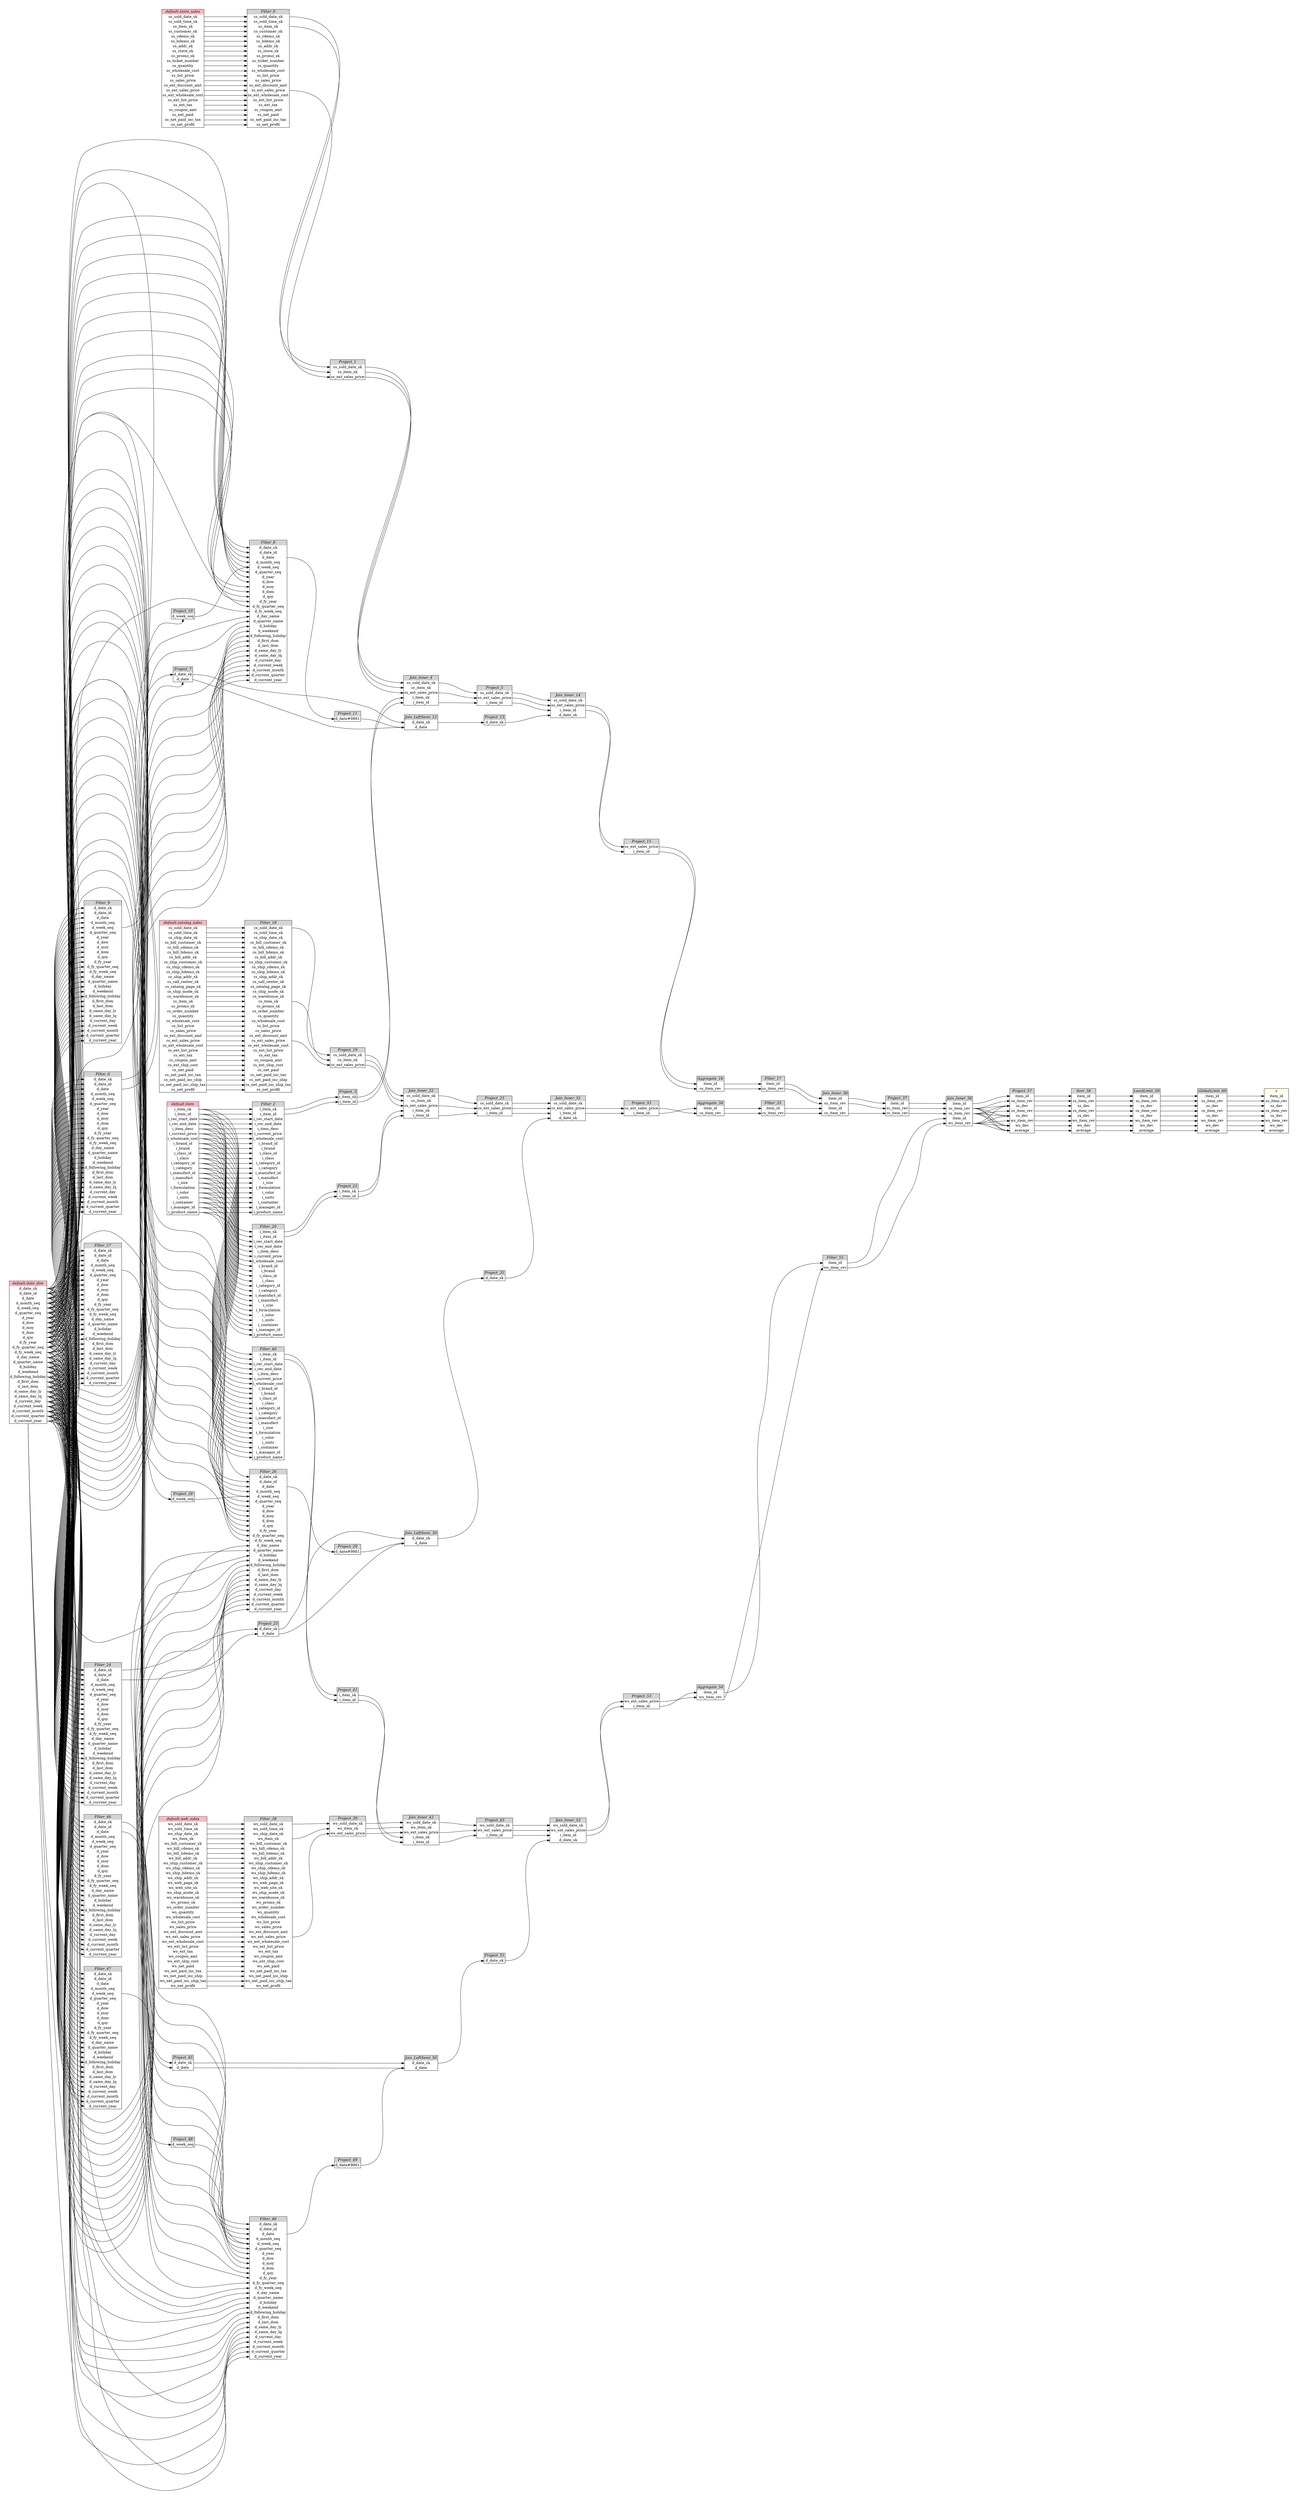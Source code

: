 // Automatically generated by TPCDSFlowTestSuite


digraph {
  graph [pad="0.5", nodesep="0.5", ranksep="2", fontname="Helvetica"];
  node [shape=plain]
  rankdir=LR;

  
"Aggregate_16" [label=<
<table border="1" cellborder="0" cellspacing="0">
  <tr><td bgcolor="lightgray" port="nodeName"><i>Aggregate_16</i></td></tr>
  <tr><td port="0">item_id</td></tr>
<tr><td port="1">ss_item_rev</td></tr>
</table>>];
     

"Aggregate_34" [label=<
<table border="1" cellborder="0" cellspacing="0">
  <tr><td bgcolor="lightgray" port="nodeName"><i>Aggregate_34</i></td></tr>
  <tr><td port="0">item_id</td></tr>
<tr><td port="1">cs_item_rev</td></tr>
</table>>];
     

"Aggregate_54" [label=<
<table border="1" cellborder="0" cellspacing="0">
  <tr><td bgcolor="lightgray" port="nodeName"><i>Aggregate_54</i></td></tr>
  <tr><td port="0">item_id</td></tr>
<tr><td port="1">ws_item_rev</td></tr>
</table>>];
     

"Filter_0" [label=<
<table border="1" cellborder="0" cellspacing="0">
  <tr><td bgcolor="lightgray" port="nodeName"><i>Filter_0</i></td></tr>
  <tr><td port="0">ss_sold_date_sk</td></tr>
<tr><td port="1">ss_sold_time_sk</td></tr>
<tr><td port="2">ss_item_sk</td></tr>
<tr><td port="3">ss_customer_sk</td></tr>
<tr><td port="4">ss_cdemo_sk</td></tr>
<tr><td port="5">ss_hdemo_sk</td></tr>
<tr><td port="6">ss_addr_sk</td></tr>
<tr><td port="7">ss_store_sk</td></tr>
<tr><td port="8">ss_promo_sk</td></tr>
<tr><td port="9">ss_ticket_number</td></tr>
<tr><td port="10">ss_quantity</td></tr>
<tr><td port="11">ss_wholesale_cost</td></tr>
<tr><td port="12">ss_list_price</td></tr>
<tr><td port="13">ss_sales_price</td></tr>
<tr><td port="14">ss_ext_discount_amt</td></tr>
<tr><td port="15">ss_ext_sales_price</td></tr>
<tr><td port="16">ss_ext_wholesale_cost</td></tr>
<tr><td port="17">ss_ext_list_price</td></tr>
<tr><td port="18">ss_ext_tax</td></tr>
<tr><td port="19">ss_coupon_amt</td></tr>
<tr><td port="20">ss_net_paid</td></tr>
<tr><td port="21">ss_net_paid_inc_tax</td></tr>
<tr><td port="22">ss_net_profit</td></tr>
</table>>];
     

"Filter_17" [label=<
<table border="1" cellborder="0" cellspacing="0">
  <tr><td bgcolor="lightgray" port="nodeName"><i>Filter_17</i></td></tr>
  <tr><td port="0">item_id</td></tr>
<tr><td port="1">ss_item_rev</td></tr>
</table>>];
     

"Filter_18" [label=<
<table border="1" cellborder="0" cellspacing="0">
  <tr><td bgcolor="lightgray" port="nodeName"><i>Filter_18</i></td></tr>
  <tr><td port="0">cs_sold_date_sk</td></tr>
<tr><td port="1">cs_sold_time_sk</td></tr>
<tr><td port="2">cs_ship_date_sk</td></tr>
<tr><td port="3">cs_bill_customer_sk</td></tr>
<tr><td port="4">cs_bill_cdemo_sk</td></tr>
<tr><td port="5">cs_bill_hdemo_sk</td></tr>
<tr><td port="6">cs_bill_addr_sk</td></tr>
<tr><td port="7">cs_ship_customer_sk</td></tr>
<tr><td port="8">cs_ship_cdemo_sk</td></tr>
<tr><td port="9">cs_ship_hdemo_sk</td></tr>
<tr><td port="10">cs_ship_addr_sk</td></tr>
<tr><td port="11">cs_call_center_sk</td></tr>
<tr><td port="12">cs_catalog_page_sk</td></tr>
<tr><td port="13">cs_ship_mode_sk</td></tr>
<tr><td port="14">cs_warehouse_sk</td></tr>
<tr><td port="15">cs_item_sk</td></tr>
<tr><td port="16">cs_promo_sk</td></tr>
<tr><td port="17">cs_order_number</td></tr>
<tr><td port="18">cs_quantity</td></tr>
<tr><td port="19">cs_wholesale_cost</td></tr>
<tr><td port="20">cs_list_price</td></tr>
<tr><td port="21">cs_sales_price</td></tr>
<tr><td port="22">cs_ext_discount_amt</td></tr>
<tr><td port="23">cs_ext_sales_price</td></tr>
<tr><td port="24">cs_ext_wholesale_cost</td></tr>
<tr><td port="25">cs_ext_list_price</td></tr>
<tr><td port="26">cs_ext_tax</td></tr>
<tr><td port="27">cs_coupon_amt</td></tr>
<tr><td port="28">cs_ext_ship_cost</td></tr>
<tr><td port="29">cs_net_paid</td></tr>
<tr><td port="30">cs_net_paid_inc_tax</td></tr>
<tr><td port="31">cs_net_paid_inc_ship</td></tr>
<tr><td port="32">cs_net_paid_inc_ship_tax</td></tr>
<tr><td port="33">cs_net_profit</td></tr>
</table>>];
     

"Filter_2" [label=<
<table border="1" cellborder="0" cellspacing="0">
  <tr><td bgcolor="lightgray" port="nodeName"><i>Filter_2</i></td></tr>
  <tr><td port="0">i_item_sk</td></tr>
<tr><td port="1">i_item_id</td></tr>
<tr><td port="2">i_rec_start_date</td></tr>
<tr><td port="3">i_rec_end_date</td></tr>
<tr><td port="4">i_item_desc</td></tr>
<tr><td port="5">i_current_price</td></tr>
<tr><td port="6">i_wholesale_cost</td></tr>
<tr><td port="7">i_brand_id</td></tr>
<tr><td port="8">i_brand</td></tr>
<tr><td port="9">i_class_id</td></tr>
<tr><td port="10">i_class</td></tr>
<tr><td port="11">i_category_id</td></tr>
<tr><td port="12">i_category</td></tr>
<tr><td port="13">i_manufact_id</td></tr>
<tr><td port="14">i_manufact</td></tr>
<tr><td port="15">i_size</td></tr>
<tr><td port="16">i_formulation</td></tr>
<tr><td port="17">i_color</td></tr>
<tr><td port="18">i_units</td></tr>
<tr><td port="19">i_container</td></tr>
<tr><td port="20">i_manager_id</td></tr>
<tr><td port="21">i_product_name</td></tr>
</table>>];
     

"Filter_20" [label=<
<table border="1" cellborder="0" cellspacing="0">
  <tr><td bgcolor="lightgray" port="nodeName"><i>Filter_20</i></td></tr>
  <tr><td port="0">i_item_sk</td></tr>
<tr><td port="1">i_item_id</td></tr>
<tr><td port="2">i_rec_start_date</td></tr>
<tr><td port="3">i_rec_end_date</td></tr>
<tr><td port="4">i_item_desc</td></tr>
<tr><td port="5">i_current_price</td></tr>
<tr><td port="6">i_wholesale_cost</td></tr>
<tr><td port="7">i_brand_id</td></tr>
<tr><td port="8">i_brand</td></tr>
<tr><td port="9">i_class_id</td></tr>
<tr><td port="10">i_class</td></tr>
<tr><td port="11">i_category_id</td></tr>
<tr><td port="12">i_category</td></tr>
<tr><td port="13">i_manufact_id</td></tr>
<tr><td port="14">i_manufact</td></tr>
<tr><td port="15">i_size</td></tr>
<tr><td port="16">i_formulation</td></tr>
<tr><td port="17">i_color</td></tr>
<tr><td port="18">i_units</td></tr>
<tr><td port="19">i_container</td></tr>
<tr><td port="20">i_manager_id</td></tr>
<tr><td port="21">i_product_name</td></tr>
</table>>];
     

"Filter_24" [label=<
<table border="1" cellborder="0" cellspacing="0">
  <tr><td bgcolor="lightgray" port="nodeName"><i>Filter_24</i></td></tr>
  <tr><td port="0">d_date_sk</td></tr>
<tr><td port="1">d_date_id</td></tr>
<tr><td port="2">d_date</td></tr>
<tr><td port="3">d_month_seq</td></tr>
<tr><td port="4">d_week_seq</td></tr>
<tr><td port="5">d_quarter_seq</td></tr>
<tr><td port="6">d_year</td></tr>
<tr><td port="7">d_dow</td></tr>
<tr><td port="8">d_moy</td></tr>
<tr><td port="9">d_dom</td></tr>
<tr><td port="10">d_qoy</td></tr>
<tr><td port="11">d_fy_year</td></tr>
<tr><td port="12">d_fy_quarter_seq</td></tr>
<tr><td port="13">d_fy_week_seq</td></tr>
<tr><td port="14">d_day_name</td></tr>
<tr><td port="15">d_quarter_name</td></tr>
<tr><td port="16">d_holiday</td></tr>
<tr><td port="17">d_weekend</td></tr>
<tr><td port="18">d_following_holiday</td></tr>
<tr><td port="19">d_first_dom</td></tr>
<tr><td port="20">d_last_dom</td></tr>
<tr><td port="21">d_same_day_ly</td></tr>
<tr><td port="22">d_same_day_lq</td></tr>
<tr><td port="23">d_current_day</td></tr>
<tr><td port="24">d_current_week</td></tr>
<tr><td port="25">d_current_month</td></tr>
<tr><td port="26">d_current_quarter</td></tr>
<tr><td port="27">d_current_year</td></tr>
</table>>];
     

"Filter_26" [label=<
<table border="1" cellborder="0" cellspacing="0">
  <tr><td bgcolor="lightgray" port="nodeName"><i>Filter_26</i></td></tr>
  <tr><td port="0">d_date_sk</td></tr>
<tr><td port="1">d_date_id</td></tr>
<tr><td port="2">d_date</td></tr>
<tr><td port="3">d_month_seq</td></tr>
<tr><td port="4">d_week_seq</td></tr>
<tr><td port="5">d_quarter_seq</td></tr>
<tr><td port="6">d_year</td></tr>
<tr><td port="7">d_dow</td></tr>
<tr><td port="8">d_moy</td></tr>
<tr><td port="9">d_dom</td></tr>
<tr><td port="10">d_qoy</td></tr>
<tr><td port="11">d_fy_year</td></tr>
<tr><td port="12">d_fy_quarter_seq</td></tr>
<tr><td port="13">d_fy_week_seq</td></tr>
<tr><td port="14">d_day_name</td></tr>
<tr><td port="15">d_quarter_name</td></tr>
<tr><td port="16">d_holiday</td></tr>
<tr><td port="17">d_weekend</td></tr>
<tr><td port="18">d_following_holiday</td></tr>
<tr><td port="19">d_first_dom</td></tr>
<tr><td port="20">d_last_dom</td></tr>
<tr><td port="21">d_same_day_ly</td></tr>
<tr><td port="22">d_same_day_lq</td></tr>
<tr><td port="23">d_current_day</td></tr>
<tr><td port="24">d_current_week</td></tr>
<tr><td port="25">d_current_month</td></tr>
<tr><td port="26">d_current_quarter</td></tr>
<tr><td port="27">d_current_year</td></tr>
</table>>];
     

"Filter_27" [label=<
<table border="1" cellborder="0" cellspacing="0">
  <tr><td bgcolor="lightgray" port="nodeName"><i>Filter_27</i></td></tr>
  <tr><td port="0">d_date_sk</td></tr>
<tr><td port="1">d_date_id</td></tr>
<tr><td port="2">d_date</td></tr>
<tr><td port="3">d_month_seq</td></tr>
<tr><td port="4">d_week_seq</td></tr>
<tr><td port="5">d_quarter_seq</td></tr>
<tr><td port="6">d_year</td></tr>
<tr><td port="7">d_dow</td></tr>
<tr><td port="8">d_moy</td></tr>
<tr><td port="9">d_dom</td></tr>
<tr><td port="10">d_qoy</td></tr>
<tr><td port="11">d_fy_year</td></tr>
<tr><td port="12">d_fy_quarter_seq</td></tr>
<tr><td port="13">d_fy_week_seq</td></tr>
<tr><td port="14">d_day_name</td></tr>
<tr><td port="15">d_quarter_name</td></tr>
<tr><td port="16">d_holiday</td></tr>
<tr><td port="17">d_weekend</td></tr>
<tr><td port="18">d_following_holiday</td></tr>
<tr><td port="19">d_first_dom</td></tr>
<tr><td port="20">d_last_dom</td></tr>
<tr><td port="21">d_same_day_ly</td></tr>
<tr><td port="22">d_same_day_lq</td></tr>
<tr><td port="23">d_current_day</td></tr>
<tr><td port="24">d_current_week</td></tr>
<tr><td port="25">d_current_month</td></tr>
<tr><td port="26">d_current_quarter</td></tr>
<tr><td port="27">d_current_year</td></tr>
</table>>];
     

"Filter_35" [label=<
<table border="1" cellborder="0" cellspacing="0">
  <tr><td bgcolor="lightgray" port="nodeName"><i>Filter_35</i></td></tr>
  <tr><td port="0">item_id</td></tr>
<tr><td port="1">cs_item_rev</td></tr>
</table>>];
     

"Filter_38" [label=<
<table border="1" cellborder="0" cellspacing="0">
  <tr><td bgcolor="lightgray" port="nodeName"><i>Filter_38</i></td></tr>
  <tr><td port="0">ws_sold_date_sk</td></tr>
<tr><td port="1">ws_sold_time_sk</td></tr>
<tr><td port="2">ws_ship_date_sk</td></tr>
<tr><td port="3">ws_item_sk</td></tr>
<tr><td port="4">ws_bill_customer_sk</td></tr>
<tr><td port="5">ws_bill_cdemo_sk</td></tr>
<tr><td port="6">ws_bill_hdemo_sk</td></tr>
<tr><td port="7">ws_bill_addr_sk</td></tr>
<tr><td port="8">ws_ship_customer_sk</td></tr>
<tr><td port="9">ws_ship_cdemo_sk</td></tr>
<tr><td port="10">ws_ship_hdemo_sk</td></tr>
<tr><td port="11">ws_ship_addr_sk</td></tr>
<tr><td port="12">ws_web_page_sk</td></tr>
<tr><td port="13">ws_web_site_sk</td></tr>
<tr><td port="14">ws_ship_mode_sk</td></tr>
<tr><td port="15">ws_warehouse_sk</td></tr>
<tr><td port="16">ws_promo_sk</td></tr>
<tr><td port="17">ws_order_number</td></tr>
<tr><td port="18">ws_quantity</td></tr>
<tr><td port="19">ws_wholesale_cost</td></tr>
<tr><td port="20">ws_list_price</td></tr>
<tr><td port="21">ws_sales_price</td></tr>
<tr><td port="22">ws_ext_discount_amt</td></tr>
<tr><td port="23">ws_ext_sales_price</td></tr>
<tr><td port="24">ws_ext_wholesale_cost</td></tr>
<tr><td port="25">ws_ext_list_price</td></tr>
<tr><td port="26">ws_ext_tax</td></tr>
<tr><td port="27">ws_coupon_amt</td></tr>
<tr><td port="28">ws_ext_ship_cost</td></tr>
<tr><td port="29">ws_net_paid</td></tr>
<tr><td port="30">ws_net_paid_inc_tax</td></tr>
<tr><td port="31">ws_net_paid_inc_ship</td></tr>
<tr><td port="32">ws_net_paid_inc_ship_tax</td></tr>
<tr><td port="33">ws_net_profit</td></tr>
</table>>];
     

"Filter_40" [label=<
<table border="1" cellborder="0" cellspacing="0">
  <tr><td bgcolor="lightgray" port="nodeName"><i>Filter_40</i></td></tr>
  <tr><td port="0">i_item_sk</td></tr>
<tr><td port="1">i_item_id</td></tr>
<tr><td port="2">i_rec_start_date</td></tr>
<tr><td port="3">i_rec_end_date</td></tr>
<tr><td port="4">i_item_desc</td></tr>
<tr><td port="5">i_current_price</td></tr>
<tr><td port="6">i_wholesale_cost</td></tr>
<tr><td port="7">i_brand_id</td></tr>
<tr><td port="8">i_brand</td></tr>
<tr><td port="9">i_class_id</td></tr>
<tr><td port="10">i_class</td></tr>
<tr><td port="11">i_category_id</td></tr>
<tr><td port="12">i_category</td></tr>
<tr><td port="13">i_manufact_id</td></tr>
<tr><td port="14">i_manufact</td></tr>
<tr><td port="15">i_size</td></tr>
<tr><td port="16">i_formulation</td></tr>
<tr><td port="17">i_color</td></tr>
<tr><td port="18">i_units</td></tr>
<tr><td port="19">i_container</td></tr>
<tr><td port="20">i_manager_id</td></tr>
<tr><td port="21">i_product_name</td></tr>
</table>>];
     

"Filter_44" [label=<
<table border="1" cellborder="0" cellspacing="0">
  <tr><td bgcolor="lightgray" port="nodeName"><i>Filter_44</i></td></tr>
  <tr><td port="0">d_date_sk</td></tr>
<tr><td port="1">d_date_id</td></tr>
<tr><td port="2">d_date</td></tr>
<tr><td port="3">d_month_seq</td></tr>
<tr><td port="4">d_week_seq</td></tr>
<tr><td port="5">d_quarter_seq</td></tr>
<tr><td port="6">d_year</td></tr>
<tr><td port="7">d_dow</td></tr>
<tr><td port="8">d_moy</td></tr>
<tr><td port="9">d_dom</td></tr>
<tr><td port="10">d_qoy</td></tr>
<tr><td port="11">d_fy_year</td></tr>
<tr><td port="12">d_fy_quarter_seq</td></tr>
<tr><td port="13">d_fy_week_seq</td></tr>
<tr><td port="14">d_day_name</td></tr>
<tr><td port="15">d_quarter_name</td></tr>
<tr><td port="16">d_holiday</td></tr>
<tr><td port="17">d_weekend</td></tr>
<tr><td port="18">d_following_holiday</td></tr>
<tr><td port="19">d_first_dom</td></tr>
<tr><td port="20">d_last_dom</td></tr>
<tr><td port="21">d_same_day_ly</td></tr>
<tr><td port="22">d_same_day_lq</td></tr>
<tr><td port="23">d_current_day</td></tr>
<tr><td port="24">d_current_week</td></tr>
<tr><td port="25">d_current_month</td></tr>
<tr><td port="26">d_current_quarter</td></tr>
<tr><td port="27">d_current_year</td></tr>
</table>>];
     

"Filter_46" [label=<
<table border="1" cellborder="0" cellspacing="0">
  <tr><td bgcolor="lightgray" port="nodeName"><i>Filter_46</i></td></tr>
  <tr><td port="0">d_date_sk</td></tr>
<tr><td port="1">d_date_id</td></tr>
<tr><td port="2">d_date</td></tr>
<tr><td port="3">d_month_seq</td></tr>
<tr><td port="4">d_week_seq</td></tr>
<tr><td port="5">d_quarter_seq</td></tr>
<tr><td port="6">d_year</td></tr>
<tr><td port="7">d_dow</td></tr>
<tr><td port="8">d_moy</td></tr>
<tr><td port="9">d_dom</td></tr>
<tr><td port="10">d_qoy</td></tr>
<tr><td port="11">d_fy_year</td></tr>
<tr><td port="12">d_fy_quarter_seq</td></tr>
<tr><td port="13">d_fy_week_seq</td></tr>
<tr><td port="14">d_day_name</td></tr>
<tr><td port="15">d_quarter_name</td></tr>
<tr><td port="16">d_holiday</td></tr>
<tr><td port="17">d_weekend</td></tr>
<tr><td port="18">d_following_holiday</td></tr>
<tr><td port="19">d_first_dom</td></tr>
<tr><td port="20">d_last_dom</td></tr>
<tr><td port="21">d_same_day_ly</td></tr>
<tr><td port="22">d_same_day_lq</td></tr>
<tr><td port="23">d_current_day</td></tr>
<tr><td port="24">d_current_week</td></tr>
<tr><td port="25">d_current_month</td></tr>
<tr><td port="26">d_current_quarter</td></tr>
<tr><td port="27">d_current_year</td></tr>
</table>>];
     

"Filter_47" [label=<
<table border="1" cellborder="0" cellspacing="0">
  <tr><td bgcolor="lightgray" port="nodeName"><i>Filter_47</i></td></tr>
  <tr><td port="0">d_date_sk</td></tr>
<tr><td port="1">d_date_id</td></tr>
<tr><td port="2">d_date</td></tr>
<tr><td port="3">d_month_seq</td></tr>
<tr><td port="4">d_week_seq</td></tr>
<tr><td port="5">d_quarter_seq</td></tr>
<tr><td port="6">d_year</td></tr>
<tr><td port="7">d_dow</td></tr>
<tr><td port="8">d_moy</td></tr>
<tr><td port="9">d_dom</td></tr>
<tr><td port="10">d_qoy</td></tr>
<tr><td port="11">d_fy_year</td></tr>
<tr><td port="12">d_fy_quarter_seq</td></tr>
<tr><td port="13">d_fy_week_seq</td></tr>
<tr><td port="14">d_day_name</td></tr>
<tr><td port="15">d_quarter_name</td></tr>
<tr><td port="16">d_holiday</td></tr>
<tr><td port="17">d_weekend</td></tr>
<tr><td port="18">d_following_holiday</td></tr>
<tr><td port="19">d_first_dom</td></tr>
<tr><td port="20">d_last_dom</td></tr>
<tr><td port="21">d_same_day_ly</td></tr>
<tr><td port="22">d_same_day_lq</td></tr>
<tr><td port="23">d_current_day</td></tr>
<tr><td port="24">d_current_week</td></tr>
<tr><td port="25">d_current_month</td></tr>
<tr><td port="26">d_current_quarter</td></tr>
<tr><td port="27">d_current_year</td></tr>
</table>>];
     

"Filter_55" [label=<
<table border="1" cellborder="0" cellspacing="0">
  <tr><td bgcolor="lightgray" port="nodeName"><i>Filter_55</i></td></tr>
  <tr><td port="0">item_id</td></tr>
<tr><td port="1">ws_item_rev</td></tr>
</table>>];
     

"Filter_6" [label=<
<table border="1" cellborder="0" cellspacing="0">
  <tr><td bgcolor="lightgray" port="nodeName"><i>Filter_6</i></td></tr>
  <tr><td port="0">d_date_sk</td></tr>
<tr><td port="1">d_date_id</td></tr>
<tr><td port="2">d_date</td></tr>
<tr><td port="3">d_month_seq</td></tr>
<tr><td port="4">d_week_seq</td></tr>
<tr><td port="5">d_quarter_seq</td></tr>
<tr><td port="6">d_year</td></tr>
<tr><td port="7">d_dow</td></tr>
<tr><td port="8">d_moy</td></tr>
<tr><td port="9">d_dom</td></tr>
<tr><td port="10">d_qoy</td></tr>
<tr><td port="11">d_fy_year</td></tr>
<tr><td port="12">d_fy_quarter_seq</td></tr>
<tr><td port="13">d_fy_week_seq</td></tr>
<tr><td port="14">d_day_name</td></tr>
<tr><td port="15">d_quarter_name</td></tr>
<tr><td port="16">d_holiday</td></tr>
<tr><td port="17">d_weekend</td></tr>
<tr><td port="18">d_following_holiday</td></tr>
<tr><td port="19">d_first_dom</td></tr>
<tr><td port="20">d_last_dom</td></tr>
<tr><td port="21">d_same_day_ly</td></tr>
<tr><td port="22">d_same_day_lq</td></tr>
<tr><td port="23">d_current_day</td></tr>
<tr><td port="24">d_current_week</td></tr>
<tr><td port="25">d_current_month</td></tr>
<tr><td port="26">d_current_quarter</td></tr>
<tr><td port="27">d_current_year</td></tr>
</table>>];
     

"Filter_8" [label=<
<table border="1" cellborder="0" cellspacing="0">
  <tr><td bgcolor="lightgray" port="nodeName"><i>Filter_8</i></td></tr>
  <tr><td port="0">d_date_sk</td></tr>
<tr><td port="1">d_date_id</td></tr>
<tr><td port="2">d_date</td></tr>
<tr><td port="3">d_month_seq</td></tr>
<tr><td port="4">d_week_seq</td></tr>
<tr><td port="5">d_quarter_seq</td></tr>
<tr><td port="6">d_year</td></tr>
<tr><td port="7">d_dow</td></tr>
<tr><td port="8">d_moy</td></tr>
<tr><td port="9">d_dom</td></tr>
<tr><td port="10">d_qoy</td></tr>
<tr><td port="11">d_fy_year</td></tr>
<tr><td port="12">d_fy_quarter_seq</td></tr>
<tr><td port="13">d_fy_week_seq</td></tr>
<tr><td port="14">d_day_name</td></tr>
<tr><td port="15">d_quarter_name</td></tr>
<tr><td port="16">d_holiday</td></tr>
<tr><td port="17">d_weekend</td></tr>
<tr><td port="18">d_following_holiday</td></tr>
<tr><td port="19">d_first_dom</td></tr>
<tr><td port="20">d_last_dom</td></tr>
<tr><td port="21">d_same_day_ly</td></tr>
<tr><td port="22">d_same_day_lq</td></tr>
<tr><td port="23">d_current_day</td></tr>
<tr><td port="24">d_current_week</td></tr>
<tr><td port="25">d_current_month</td></tr>
<tr><td port="26">d_current_quarter</td></tr>
<tr><td port="27">d_current_year</td></tr>
</table>>];
     

"Filter_9" [label=<
<table border="1" cellborder="0" cellspacing="0">
  <tr><td bgcolor="lightgray" port="nodeName"><i>Filter_9</i></td></tr>
  <tr><td port="0">d_date_sk</td></tr>
<tr><td port="1">d_date_id</td></tr>
<tr><td port="2">d_date</td></tr>
<tr><td port="3">d_month_seq</td></tr>
<tr><td port="4">d_week_seq</td></tr>
<tr><td port="5">d_quarter_seq</td></tr>
<tr><td port="6">d_year</td></tr>
<tr><td port="7">d_dow</td></tr>
<tr><td port="8">d_moy</td></tr>
<tr><td port="9">d_dom</td></tr>
<tr><td port="10">d_qoy</td></tr>
<tr><td port="11">d_fy_year</td></tr>
<tr><td port="12">d_fy_quarter_seq</td></tr>
<tr><td port="13">d_fy_week_seq</td></tr>
<tr><td port="14">d_day_name</td></tr>
<tr><td port="15">d_quarter_name</td></tr>
<tr><td port="16">d_holiday</td></tr>
<tr><td port="17">d_weekend</td></tr>
<tr><td port="18">d_following_holiday</td></tr>
<tr><td port="19">d_first_dom</td></tr>
<tr><td port="20">d_last_dom</td></tr>
<tr><td port="21">d_same_day_ly</td></tr>
<tr><td port="22">d_same_day_lq</td></tr>
<tr><td port="23">d_current_day</td></tr>
<tr><td port="24">d_current_week</td></tr>
<tr><td port="25">d_current_month</td></tr>
<tr><td port="26">d_current_quarter</td></tr>
<tr><td port="27">d_current_year</td></tr>
</table>>];
     

"GlobalLimit_60" [label=<
<table border="1" cellborder="0" cellspacing="0">
  <tr><td bgcolor="lightgray" port="nodeName"><i>GlobalLimit_60</i></td></tr>
  <tr><td port="0">item_id</td></tr>
<tr><td port="1">ss_item_rev</td></tr>
<tr><td port="2">ss_dev</td></tr>
<tr><td port="3">cs_item_rev</td></tr>
<tr><td port="4">cs_dev</td></tr>
<tr><td port="5">ws_item_rev</td></tr>
<tr><td port="6">ws_dev</td></tr>
<tr><td port="7">average</td></tr>
</table>>];
     

"Join_Inner_14" [label=<
<table border="1" cellborder="0" cellspacing="0">
  <tr><td bgcolor="lightgray" port="nodeName"><i>Join_Inner_14</i></td></tr>
  <tr><td port="0">ss_sold_date_sk</td></tr>
<tr><td port="1">ss_ext_sales_price</td></tr>
<tr><td port="2">i_item_id</td></tr>
<tr><td port="3">d_date_sk</td></tr>
</table>>];
     

"Join_Inner_22" [label=<
<table border="1" cellborder="0" cellspacing="0">
  <tr><td bgcolor="lightgray" port="nodeName"><i>Join_Inner_22</i></td></tr>
  <tr><td port="0">cs_sold_date_sk</td></tr>
<tr><td port="1">cs_item_sk</td></tr>
<tr><td port="2">cs_ext_sales_price</td></tr>
<tr><td port="3">i_item_sk</td></tr>
<tr><td port="4">i_item_id</td></tr>
</table>>];
     

"Join_Inner_32" [label=<
<table border="1" cellborder="0" cellspacing="0">
  <tr><td bgcolor="lightgray" port="nodeName"><i>Join_Inner_32</i></td></tr>
  <tr><td port="0">cs_sold_date_sk</td></tr>
<tr><td port="1">cs_ext_sales_price</td></tr>
<tr><td port="2">i_item_id</td></tr>
<tr><td port="3">d_date_sk</td></tr>
</table>>];
     

"Join_Inner_36" [label=<
<table border="1" cellborder="0" cellspacing="0">
  <tr><td bgcolor="lightgray" port="nodeName"><i>Join_Inner_36</i></td></tr>
  <tr><td port="0">item_id</td></tr>
<tr><td port="1">ss_item_rev</td></tr>
<tr><td port="2">item_id</td></tr>
<tr><td port="3">cs_item_rev</td></tr>
</table>>];
     

"Join_Inner_4" [label=<
<table border="1" cellborder="0" cellspacing="0">
  <tr><td bgcolor="lightgray" port="nodeName"><i>Join_Inner_4</i></td></tr>
  <tr><td port="0">ss_sold_date_sk</td></tr>
<tr><td port="1">ss_item_sk</td></tr>
<tr><td port="2">ss_ext_sales_price</td></tr>
<tr><td port="3">i_item_sk</td></tr>
<tr><td port="4">i_item_id</td></tr>
</table>>];
     

"Join_Inner_42" [label=<
<table border="1" cellborder="0" cellspacing="0">
  <tr><td bgcolor="lightgray" port="nodeName"><i>Join_Inner_42</i></td></tr>
  <tr><td port="0">ws_sold_date_sk</td></tr>
<tr><td port="1">ws_item_sk</td></tr>
<tr><td port="2">ws_ext_sales_price</td></tr>
<tr><td port="3">i_item_sk</td></tr>
<tr><td port="4">i_item_id</td></tr>
</table>>];
     

"Join_Inner_52" [label=<
<table border="1" cellborder="0" cellspacing="0">
  <tr><td bgcolor="lightgray" port="nodeName"><i>Join_Inner_52</i></td></tr>
  <tr><td port="0">ws_sold_date_sk</td></tr>
<tr><td port="1">ws_ext_sales_price</td></tr>
<tr><td port="2">i_item_id</td></tr>
<tr><td port="3">d_date_sk</td></tr>
</table>>];
     

"Join_Inner_56" [label=<
<table border="1" cellborder="0" cellspacing="0">
  <tr><td bgcolor="lightgray" port="nodeName"><i>Join_Inner_56</i></td></tr>
  <tr><td port="0">item_id</td></tr>
<tr><td port="1">ss_item_rev</td></tr>
<tr><td port="2">cs_item_rev</td></tr>
<tr><td port="3">item_id</td></tr>
<tr><td port="4">ws_item_rev</td></tr>
</table>>];
     

"Join_LeftSemi_12" [label=<
<table border="1" cellborder="0" cellspacing="0">
  <tr><td bgcolor="lightgray" port="nodeName"><i>Join_LeftSemi_12</i></td></tr>
  <tr><td port="0">d_date_sk</td></tr>
<tr><td port="1">d_date</td></tr>
</table>>];
     

"Join_LeftSemi_30" [label=<
<table border="1" cellborder="0" cellspacing="0">
  <tr><td bgcolor="lightgray" port="nodeName"><i>Join_LeftSemi_30</i></td></tr>
  <tr><td port="0">d_date_sk</td></tr>
<tr><td port="1">d_date</td></tr>
</table>>];
     

"Join_LeftSemi_50" [label=<
<table border="1" cellborder="0" cellspacing="0">
  <tr><td bgcolor="lightgray" port="nodeName"><i>Join_LeftSemi_50</i></td></tr>
  <tr><td port="0">d_date_sk</td></tr>
<tr><td port="1">d_date</td></tr>
</table>>];
     

"LocalLimit_59" [label=<
<table border="1" cellborder="0" cellspacing="0">
  <tr><td bgcolor="lightgray" port="nodeName"><i>LocalLimit_59</i></td></tr>
  <tr><td port="0">item_id</td></tr>
<tr><td port="1">ss_item_rev</td></tr>
<tr><td port="2">ss_dev</td></tr>
<tr><td port="3">cs_item_rev</td></tr>
<tr><td port="4">cs_dev</td></tr>
<tr><td port="5">ws_item_rev</td></tr>
<tr><td port="6">ws_dev</td></tr>
<tr><td port="7">average</td></tr>
</table>>];
     

"Project_1" [label=<
<table border="1" cellborder="0" cellspacing="0">
  <tr><td bgcolor="lightgray" port="nodeName"><i>Project_1</i></td></tr>
  <tr><td port="0">ss_sold_date_sk</td></tr>
<tr><td port="1">ss_item_sk</td></tr>
<tr><td port="2">ss_ext_sales_price</td></tr>
</table>>];
     

"Project_10" [label=<
<table border="1" cellborder="0" cellspacing="0">
  <tr><td bgcolor="lightgray" port="nodeName"><i>Project_10</i></td></tr>
  <tr><td port="0">d_week_seq</td></tr>
</table>>];
     

"Project_11" [label=<
<table border="1" cellborder="0" cellspacing="0">
  <tr><td bgcolor="lightgray" port="nodeName"><i>Project_11</i></td></tr>
  <tr><td port="0">d_date#9861</td></tr>
</table>>];
     

"Project_13" [label=<
<table border="1" cellborder="0" cellspacing="0">
  <tr><td bgcolor="lightgray" port="nodeName"><i>Project_13</i></td></tr>
  <tr><td port="0">d_date_sk</td></tr>
</table>>];
     

"Project_15" [label=<
<table border="1" cellborder="0" cellspacing="0">
  <tr><td bgcolor="lightgray" port="nodeName"><i>Project_15</i></td></tr>
  <tr><td port="0">ss_ext_sales_price</td></tr>
<tr><td port="1">i_item_id</td></tr>
</table>>];
     

"Project_19" [label=<
<table border="1" cellborder="0" cellspacing="0">
  <tr><td bgcolor="lightgray" port="nodeName"><i>Project_19</i></td></tr>
  <tr><td port="0">cs_sold_date_sk</td></tr>
<tr><td port="1">cs_item_sk</td></tr>
<tr><td port="2">cs_ext_sales_price</td></tr>
</table>>];
     

"Project_21" [label=<
<table border="1" cellborder="0" cellspacing="0">
  <tr><td bgcolor="lightgray" port="nodeName"><i>Project_21</i></td></tr>
  <tr><td port="0">i_item_sk</td></tr>
<tr><td port="1">i_item_id</td></tr>
</table>>];
     

"Project_23" [label=<
<table border="1" cellborder="0" cellspacing="0">
  <tr><td bgcolor="lightgray" port="nodeName"><i>Project_23</i></td></tr>
  <tr><td port="0">cs_sold_date_sk</td></tr>
<tr><td port="1">cs_ext_sales_price</td></tr>
<tr><td port="2">i_item_id</td></tr>
</table>>];
     

"Project_25" [label=<
<table border="1" cellborder="0" cellspacing="0">
  <tr><td bgcolor="lightgray" port="nodeName"><i>Project_25</i></td></tr>
  <tr><td port="0">d_date_sk</td></tr>
<tr><td port="1">d_date</td></tr>
</table>>];
     

"Project_28" [label=<
<table border="1" cellborder="0" cellspacing="0">
  <tr><td bgcolor="lightgray" port="nodeName"><i>Project_28</i></td></tr>
  <tr><td port="0">d_week_seq</td></tr>
</table>>];
     

"Project_29" [label=<
<table border="1" cellborder="0" cellspacing="0">
  <tr><td bgcolor="lightgray" port="nodeName"><i>Project_29</i></td></tr>
  <tr><td port="0">d_date#9861</td></tr>
</table>>];
     

"Project_3" [label=<
<table border="1" cellborder="0" cellspacing="0">
  <tr><td bgcolor="lightgray" port="nodeName"><i>Project_3</i></td></tr>
  <tr><td port="0">i_item_sk</td></tr>
<tr><td port="1">i_item_id</td></tr>
</table>>];
     

"Project_31" [label=<
<table border="1" cellborder="0" cellspacing="0">
  <tr><td bgcolor="lightgray" port="nodeName"><i>Project_31</i></td></tr>
  <tr><td port="0">d_date_sk</td></tr>
</table>>];
     

"Project_33" [label=<
<table border="1" cellborder="0" cellspacing="0">
  <tr><td bgcolor="lightgray" port="nodeName"><i>Project_33</i></td></tr>
  <tr><td port="0">cs_ext_sales_price</td></tr>
<tr><td port="1">i_item_id</td></tr>
</table>>];
     

"Project_37" [label=<
<table border="1" cellborder="0" cellspacing="0">
  <tr><td bgcolor="lightgray" port="nodeName"><i>Project_37</i></td></tr>
  <tr><td port="0">item_id</td></tr>
<tr><td port="1">ss_item_rev</td></tr>
<tr><td port="2">cs_item_rev</td></tr>
</table>>];
     

"Project_39" [label=<
<table border="1" cellborder="0" cellspacing="0">
  <tr><td bgcolor="lightgray" port="nodeName"><i>Project_39</i></td></tr>
  <tr><td port="0">ws_sold_date_sk</td></tr>
<tr><td port="1">ws_item_sk</td></tr>
<tr><td port="2">ws_ext_sales_price</td></tr>
</table>>];
     

"Project_41" [label=<
<table border="1" cellborder="0" cellspacing="0">
  <tr><td bgcolor="lightgray" port="nodeName"><i>Project_41</i></td></tr>
  <tr><td port="0">i_item_sk</td></tr>
<tr><td port="1">i_item_id</td></tr>
</table>>];
     

"Project_43" [label=<
<table border="1" cellborder="0" cellspacing="0">
  <tr><td bgcolor="lightgray" port="nodeName"><i>Project_43</i></td></tr>
  <tr><td port="0">ws_sold_date_sk</td></tr>
<tr><td port="1">ws_ext_sales_price</td></tr>
<tr><td port="2">i_item_id</td></tr>
</table>>];
     

"Project_45" [label=<
<table border="1" cellborder="0" cellspacing="0">
  <tr><td bgcolor="lightgray" port="nodeName"><i>Project_45</i></td></tr>
  <tr><td port="0">d_date_sk</td></tr>
<tr><td port="1">d_date</td></tr>
</table>>];
     

"Project_48" [label=<
<table border="1" cellborder="0" cellspacing="0">
  <tr><td bgcolor="lightgray" port="nodeName"><i>Project_48</i></td></tr>
  <tr><td port="0">d_week_seq</td></tr>
</table>>];
     

"Project_49" [label=<
<table border="1" cellborder="0" cellspacing="0">
  <tr><td bgcolor="lightgray" port="nodeName"><i>Project_49</i></td></tr>
  <tr><td port="0">d_date#9861</td></tr>
</table>>];
     

"Project_5" [label=<
<table border="1" cellborder="0" cellspacing="0">
  <tr><td bgcolor="lightgray" port="nodeName"><i>Project_5</i></td></tr>
  <tr><td port="0">ss_sold_date_sk</td></tr>
<tr><td port="1">ss_ext_sales_price</td></tr>
<tr><td port="2">i_item_id</td></tr>
</table>>];
     

"Project_51" [label=<
<table border="1" cellborder="0" cellspacing="0">
  <tr><td bgcolor="lightgray" port="nodeName"><i>Project_51</i></td></tr>
  <tr><td port="0">d_date_sk</td></tr>
</table>>];
     

"Project_53" [label=<
<table border="1" cellborder="0" cellspacing="0">
  <tr><td bgcolor="lightgray" port="nodeName"><i>Project_53</i></td></tr>
  <tr><td port="0">ws_ext_sales_price</td></tr>
<tr><td port="1">i_item_id</td></tr>
</table>>];
     

"Project_57" [label=<
<table border="1" cellborder="0" cellspacing="0">
  <tr><td bgcolor="lightgray" port="nodeName"><i>Project_57</i></td></tr>
  <tr><td port="0">item_id</td></tr>
<tr><td port="1">ss_item_rev</td></tr>
<tr><td port="2">ss_dev</td></tr>
<tr><td port="3">cs_item_rev</td></tr>
<tr><td port="4">cs_dev</td></tr>
<tr><td port="5">ws_item_rev</td></tr>
<tr><td port="6">ws_dev</td></tr>
<tr><td port="7">average</td></tr>
</table>>];
     

"Project_7" [label=<
<table border="1" cellborder="0" cellspacing="0">
  <tr><td bgcolor="lightgray" port="nodeName"><i>Project_7</i></td></tr>
  <tr><td port="0">d_date_sk</td></tr>
<tr><td port="1">d_date</td></tr>
</table>>];
     

"Sort_58" [label=<
<table border="1" cellborder="0" cellspacing="0">
  <tr><td bgcolor="lightgray" port="nodeName"><i>Sort_58</i></td></tr>
  <tr><td port="0">item_id</td></tr>
<tr><td port="1">ss_item_rev</td></tr>
<tr><td port="2">ss_dev</td></tr>
<tr><td port="3">cs_item_rev</td></tr>
<tr><td port="4">cs_dev</td></tr>
<tr><td port="5">ws_item_rev</td></tr>
<tr><td port="6">ws_dev</td></tr>
<tr><td port="7">average</td></tr>
</table>>];
     

"default.catalog_sales" [label=<
<table border="1" cellborder="0" cellspacing="0">
  <tr><td bgcolor="lightpink" port="nodeName"><i>default.catalog_sales</i></td></tr>
  <tr><td port="0">cs_sold_date_sk</td></tr>
<tr><td port="1">cs_sold_time_sk</td></tr>
<tr><td port="2">cs_ship_date_sk</td></tr>
<tr><td port="3">cs_bill_customer_sk</td></tr>
<tr><td port="4">cs_bill_cdemo_sk</td></tr>
<tr><td port="5">cs_bill_hdemo_sk</td></tr>
<tr><td port="6">cs_bill_addr_sk</td></tr>
<tr><td port="7">cs_ship_customer_sk</td></tr>
<tr><td port="8">cs_ship_cdemo_sk</td></tr>
<tr><td port="9">cs_ship_hdemo_sk</td></tr>
<tr><td port="10">cs_ship_addr_sk</td></tr>
<tr><td port="11">cs_call_center_sk</td></tr>
<tr><td port="12">cs_catalog_page_sk</td></tr>
<tr><td port="13">cs_ship_mode_sk</td></tr>
<tr><td port="14">cs_warehouse_sk</td></tr>
<tr><td port="15">cs_item_sk</td></tr>
<tr><td port="16">cs_promo_sk</td></tr>
<tr><td port="17">cs_order_number</td></tr>
<tr><td port="18">cs_quantity</td></tr>
<tr><td port="19">cs_wholesale_cost</td></tr>
<tr><td port="20">cs_list_price</td></tr>
<tr><td port="21">cs_sales_price</td></tr>
<tr><td port="22">cs_ext_discount_amt</td></tr>
<tr><td port="23">cs_ext_sales_price</td></tr>
<tr><td port="24">cs_ext_wholesale_cost</td></tr>
<tr><td port="25">cs_ext_list_price</td></tr>
<tr><td port="26">cs_ext_tax</td></tr>
<tr><td port="27">cs_coupon_amt</td></tr>
<tr><td port="28">cs_ext_ship_cost</td></tr>
<tr><td port="29">cs_net_paid</td></tr>
<tr><td port="30">cs_net_paid_inc_tax</td></tr>
<tr><td port="31">cs_net_paid_inc_ship</td></tr>
<tr><td port="32">cs_net_paid_inc_ship_tax</td></tr>
<tr><td port="33">cs_net_profit</td></tr>
</table>>];
     

"default.date_dim" [label=<
<table border="1" cellborder="0" cellspacing="0">
  <tr><td bgcolor="lightpink" port="nodeName"><i>default.date_dim</i></td></tr>
  <tr><td port="0">d_date_sk</td></tr>
<tr><td port="1">d_date_id</td></tr>
<tr><td port="2">d_date</td></tr>
<tr><td port="3">d_month_seq</td></tr>
<tr><td port="4">d_week_seq</td></tr>
<tr><td port="5">d_quarter_seq</td></tr>
<tr><td port="6">d_year</td></tr>
<tr><td port="7">d_dow</td></tr>
<tr><td port="8">d_moy</td></tr>
<tr><td port="9">d_dom</td></tr>
<tr><td port="10">d_qoy</td></tr>
<tr><td port="11">d_fy_year</td></tr>
<tr><td port="12">d_fy_quarter_seq</td></tr>
<tr><td port="13">d_fy_week_seq</td></tr>
<tr><td port="14">d_day_name</td></tr>
<tr><td port="15">d_quarter_name</td></tr>
<tr><td port="16">d_holiday</td></tr>
<tr><td port="17">d_weekend</td></tr>
<tr><td port="18">d_following_holiday</td></tr>
<tr><td port="19">d_first_dom</td></tr>
<tr><td port="20">d_last_dom</td></tr>
<tr><td port="21">d_same_day_ly</td></tr>
<tr><td port="22">d_same_day_lq</td></tr>
<tr><td port="23">d_current_day</td></tr>
<tr><td port="24">d_current_week</td></tr>
<tr><td port="25">d_current_month</td></tr>
<tr><td port="26">d_current_quarter</td></tr>
<tr><td port="27">d_current_year</td></tr>
</table>>];
     

"default.item" [label=<
<table border="1" cellborder="0" cellspacing="0">
  <tr><td bgcolor="lightpink" port="nodeName"><i>default.item</i></td></tr>
  <tr><td port="0">i_item_sk</td></tr>
<tr><td port="1">i_item_id</td></tr>
<tr><td port="2">i_rec_start_date</td></tr>
<tr><td port="3">i_rec_end_date</td></tr>
<tr><td port="4">i_item_desc</td></tr>
<tr><td port="5">i_current_price</td></tr>
<tr><td port="6">i_wholesale_cost</td></tr>
<tr><td port="7">i_brand_id</td></tr>
<tr><td port="8">i_brand</td></tr>
<tr><td port="9">i_class_id</td></tr>
<tr><td port="10">i_class</td></tr>
<tr><td port="11">i_category_id</td></tr>
<tr><td port="12">i_category</td></tr>
<tr><td port="13">i_manufact_id</td></tr>
<tr><td port="14">i_manufact</td></tr>
<tr><td port="15">i_size</td></tr>
<tr><td port="16">i_formulation</td></tr>
<tr><td port="17">i_color</td></tr>
<tr><td port="18">i_units</td></tr>
<tr><td port="19">i_container</td></tr>
<tr><td port="20">i_manager_id</td></tr>
<tr><td port="21">i_product_name</td></tr>
</table>>];
     

"default.store_sales" [label=<
<table border="1" cellborder="0" cellspacing="0">
  <tr><td bgcolor="lightpink" port="nodeName"><i>default.store_sales</i></td></tr>
  <tr><td port="0">ss_sold_date_sk</td></tr>
<tr><td port="1">ss_sold_time_sk</td></tr>
<tr><td port="2">ss_item_sk</td></tr>
<tr><td port="3">ss_customer_sk</td></tr>
<tr><td port="4">ss_cdemo_sk</td></tr>
<tr><td port="5">ss_hdemo_sk</td></tr>
<tr><td port="6">ss_addr_sk</td></tr>
<tr><td port="7">ss_store_sk</td></tr>
<tr><td port="8">ss_promo_sk</td></tr>
<tr><td port="9">ss_ticket_number</td></tr>
<tr><td port="10">ss_quantity</td></tr>
<tr><td port="11">ss_wholesale_cost</td></tr>
<tr><td port="12">ss_list_price</td></tr>
<tr><td port="13">ss_sales_price</td></tr>
<tr><td port="14">ss_ext_discount_amt</td></tr>
<tr><td port="15">ss_ext_sales_price</td></tr>
<tr><td port="16">ss_ext_wholesale_cost</td></tr>
<tr><td port="17">ss_ext_list_price</td></tr>
<tr><td port="18">ss_ext_tax</td></tr>
<tr><td port="19">ss_coupon_amt</td></tr>
<tr><td port="20">ss_net_paid</td></tr>
<tr><td port="21">ss_net_paid_inc_tax</td></tr>
<tr><td port="22">ss_net_profit</td></tr>
</table>>];
     

"default.web_sales" [label=<
<table border="1" cellborder="0" cellspacing="0">
  <tr><td bgcolor="lightpink" port="nodeName"><i>default.web_sales</i></td></tr>
  <tr><td port="0">ws_sold_date_sk</td></tr>
<tr><td port="1">ws_sold_time_sk</td></tr>
<tr><td port="2">ws_ship_date_sk</td></tr>
<tr><td port="3">ws_item_sk</td></tr>
<tr><td port="4">ws_bill_customer_sk</td></tr>
<tr><td port="5">ws_bill_cdemo_sk</td></tr>
<tr><td port="6">ws_bill_hdemo_sk</td></tr>
<tr><td port="7">ws_bill_addr_sk</td></tr>
<tr><td port="8">ws_ship_customer_sk</td></tr>
<tr><td port="9">ws_ship_cdemo_sk</td></tr>
<tr><td port="10">ws_ship_hdemo_sk</td></tr>
<tr><td port="11">ws_ship_addr_sk</td></tr>
<tr><td port="12">ws_web_page_sk</td></tr>
<tr><td port="13">ws_web_site_sk</td></tr>
<tr><td port="14">ws_ship_mode_sk</td></tr>
<tr><td port="15">ws_warehouse_sk</td></tr>
<tr><td port="16">ws_promo_sk</td></tr>
<tr><td port="17">ws_order_number</td></tr>
<tr><td port="18">ws_quantity</td></tr>
<tr><td port="19">ws_wholesale_cost</td></tr>
<tr><td port="20">ws_list_price</td></tr>
<tr><td port="21">ws_sales_price</td></tr>
<tr><td port="22">ws_ext_discount_amt</td></tr>
<tr><td port="23">ws_ext_sales_price</td></tr>
<tr><td port="24">ws_ext_wholesale_cost</td></tr>
<tr><td port="25">ws_ext_list_price</td></tr>
<tr><td port="26">ws_ext_tax</td></tr>
<tr><td port="27">ws_coupon_amt</td></tr>
<tr><td port="28">ws_ext_ship_cost</td></tr>
<tr><td port="29">ws_net_paid</td></tr>
<tr><td port="30">ws_net_paid_inc_tax</td></tr>
<tr><td port="31">ws_net_paid_inc_ship</td></tr>
<tr><td port="32">ws_net_paid_inc_ship_tax</td></tr>
<tr><td port="33">ws_net_profit</td></tr>
</table>>];
     

"v" [label=<
<table border="1" cellborder="0" cellspacing="0">
  <tr><td bgcolor="lightyellow" port="nodeName"><i>v</i></td></tr>
  <tr><td port="0">item_id</td></tr>
<tr><td port="1">ss_item_rev</td></tr>
<tr><td port="2">ss_dev</td></tr>
<tr><td port="3">cs_item_rev</td></tr>
<tr><td port="4">cs_dev</td></tr>
<tr><td port="5">ws_item_rev</td></tr>
<tr><td port="6">ws_dev</td></tr>
<tr><td port="7">average</td></tr>
</table>>];
     
  "Aggregate_16":0 -> "Filter_17":0;
"Aggregate_16":1 -> "Filter_17":1;
"Aggregate_34":0 -> "Filter_35":0;
"Aggregate_34":1 -> "Filter_35":1;
"Aggregate_54":0 -> "Filter_55":0;
"Aggregate_54":1 -> "Filter_55":1;
"Filter_0":0 -> "Project_1":0;
"Filter_0":15 -> "Project_1":2;
"Filter_0":2 -> "Project_1":1;
"Filter_17":0 -> "Join_Inner_36":0;
"Filter_17":1 -> "Join_Inner_36":1;
"Filter_18":0 -> "Project_19":0;
"Filter_18":15 -> "Project_19":1;
"Filter_18":23 -> "Project_19":2;
"Filter_2":0 -> "Project_3":0;
"Filter_2":1 -> "Project_3":1;
"Filter_20":0 -> "Project_21":0;
"Filter_20":1 -> "Project_21":1;
"Filter_24":0 -> "Project_25":0;
"Filter_24":2 -> "Project_25":1;
"Filter_26":2 -> "Project_29":0;
"Filter_27":4 -> "Project_28":0;
"Filter_35":0 -> "Join_Inner_36":2;
"Filter_35":1 -> "Join_Inner_36":3;
"Filter_38":0 -> "Project_39":0;
"Filter_38":23 -> "Project_39":2;
"Filter_38":3 -> "Project_39":1;
"Filter_40":0 -> "Project_41":0;
"Filter_40":1 -> "Project_41":1;
"Filter_44":0 -> "Project_45":0;
"Filter_44":2 -> "Project_45":1;
"Filter_46":2 -> "Project_49":0;
"Filter_47":4 -> "Project_48":0;
"Filter_55":0 -> "Join_Inner_56":3;
"Filter_55":1 -> "Join_Inner_56":4;
"Filter_6":0 -> "Project_7":0;
"Filter_6":2 -> "Project_7":1;
"Filter_8":2 -> "Project_11":0;
"Filter_9":4 -> "Project_10":0;
"GlobalLimit_60":0 -> "v":0;
"GlobalLimit_60":1 -> "v":1;
"GlobalLimit_60":2 -> "v":2;
"GlobalLimit_60":3 -> "v":3;
"GlobalLimit_60":4 -> "v":4;
"GlobalLimit_60":5 -> "v":5;
"GlobalLimit_60":6 -> "v":6;
"GlobalLimit_60":7 -> "v":7;
"Join_Inner_14":1 -> "Project_15":0;
"Join_Inner_14":2 -> "Project_15":1;
"Join_Inner_22":0 -> "Project_23":0;
"Join_Inner_22":2 -> "Project_23":1;
"Join_Inner_22":4 -> "Project_23":2;
"Join_Inner_32":1 -> "Project_33":0;
"Join_Inner_32":2 -> "Project_33":1;
"Join_Inner_36":0 -> "Project_37":0;
"Join_Inner_36":1 -> "Project_37":1;
"Join_Inner_36":3 -> "Project_37":2;
"Join_Inner_4":0 -> "Project_5":0;
"Join_Inner_4":2 -> "Project_5":1;
"Join_Inner_4":4 -> "Project_5":2;
"Join_Inner_42":0 -> "Project_43":0;
"Join_Inner_42":2 -> "Project_43":1;
"Join_Inner_42":4 -> "Project_43":2;
"Join_Inner_52":1 -> "Project_53":0;
"Join_Inner_52":2 -> "Project_53":1;
"Join_Inner_56":0 -> "Project_57":0;
"Join_Inner_56":1 -> "Project_57":1;
"Join_Inner_56":1 -> "Project_57":2;
"Join_Inner_56":1 -> "Project_57":4;
"Join_Inner_56":1 -> "Project_57":6;
"Join_Inner_56":1 -> "Project_57":7;
"Join_Inner_56":2 -> "Project_57":2;
"Join_Inner_56":2 -> "Project_57":3;
"Join_Inner_56":2 -> "Project_57":4;
"Join_Inner_56":2 -> "Project_57":6;
"Join_Inner_56":2 -> "Project_57":7;
"Join_Inner_56":4 -> "Project_57":2;
"Join_Inner_56":4 -> "Project_57":4;
"Join_Inner_56":4 -> "Project_57":5;
"Join_Inner_56":4 -> "Project_57":6;
"Join_Inner_56":4 -> "Project_57":7;
"Join_LeftSemi_12":0 -> "Project_13":0;
"Join_LeftSemi_30":0 -> "Project_31":0;
"Join_LeftSemi_50":0 -> "Project_51":0;
"LocalLimit_59":0 -> "GlobalLimit_60":0;
"LocalLimit_59":1 -> "GlobalLimit_60":1;
"LocalLimit_59":2 -> "GlobalLimit_60":2;
"LocalLimit_59":3 -> "GlobalLimit_60":3;
"LocalLimit_59":4 -> "GlobalLimit_60":4;
"LocalLimit_59":5 -> "GlobalLimit_60":5;
"LocalLimit_59":6 -> "GlobalLimit_60":6;
"LocalLimit_59":7 -> "GlobalLimit_60":7;
"Project_1":0 -> "Join_Inner_4":0;
"Project_1":1 -> "Join_Inner_4":1;
"Project_1":2 -> "Join_Inner_4":2;
"Project_10":0 -> "Filter_8":4
"Project_11":0 -> "Join_LeftSemi_12":1;
"Project_13":0 -> "Join_Inner_14":3;
"Project_15":0 -> "Aggregate_16":1;
"Project_15":1 -> "Aggregate_16":0;
"Project_19":0 -> "Join_Inner_22":0;
"Project_19":1 -> "Join_Inner_22":1;
"Project_19":2 -> "Join_Inner_22":2;
"Project_21":0 -> "Join_Inner_22":3;
"Project_21":1 -> "Join_Inner_22":4;
"Project_23":0 -> "Join_Inner_32":0;
"Project_23":1 -> "Join_Inner_32":1;
"Project_23":2 -> "Join_Inner_32":2;
"Project_25":0 -> "Join_LeftSemi_30":0;
"Project_25":1 -> "Join_LeftSemi_30":1;
"Project_28":0 -> "Filter_26":4
"Project_29":0 -> "Join_LeftSemi_30":1;
"Project_3":0 -> "Join_Inner_4":3;
"Project_3":1 -> "Join_Inner_4":4;
"Project_31":0 -> "Join_Inner_32":3;
"Project_33":0 -> "Aggregate_34":1;
"Project_33":1 -> "Aggregate_34":0;
"Project_37":0 -> "Join_Inner_56":0;
"Project_37":1 -> "Join_Inner_56":1;
"Project_37":2 -> "Join_Inner_56":2;
"Project_39":0 -> "Join_Inner_42":0;
"Project_39":1 -> "Join_Inner_42":1;
"Project_39":2 -> "Join_Inner_42":2;
"Project_41":0 -> "Join_Inner_42":3;
"Project_41":1 -> "Join_Inner_42":4;
"Project_43":0 -> "Join_Inner_52":0;
"Project_43":1 -> "Join_Inner_52":1;
"Project_43":2 -> "Join_Inner_52":2;
"Project_45":0 -> "Join_LeftSemi_50":0;
"Project_45":1 -> "Join_LeftSemi_50":1;
"Project_48":0 -> "Filter_46":4
"Project_49":0 -> "Join_LeftSemi_50":1;
"Project_5":0 -> "Join_Inner_14":0;
"Project_5":1 -> "Join_Inner_14":1;
"Project_5":2 -> "Join_Inner_14":2;
"Project_51":0 -> "Join_Inner_52":3;
"Project_53":0 -> "Aggregate_54":1;
"Project_53":1 -> "Aggregate_54":0;
"Project_57":0 -> "Sort_58":0;
"Project_57":1 -> "Sort_58":1;
"Project_57":2 -> "Sort_58":2;
"Project_57":3 -> "Sort_58":3;
"Project_57":4 -> "Sort_58":4;
"Project_57":5 -> "Sort_58":5;
"Project_57":6 -> "Sort_58":6;
"Project_57":7 -> "Sort_58":7;
"Project_7":0 -> "Join_LeftSemi_12":0;
"Project_7":1 -> "Join_LeftSemi_12":1;
"Sort_58":0 -> "LocalLimit_59":0;
"Sort_58":1 -> "LocalLimit_59":1;
"Sort_58":2 -> "LocalLimit_59":2;
"Sort_58":3 -> "LocalLimit_59":3;
"Sort_58":4 -> "LocalLimit_59":4;
"Sort_58":5 -> "LocalLimit_59":5;
"Sort_58":6 -> "LocalLimit_59":6;
"Sort_58":7 -> "LocalLimit_59":7;
"default.catalog_sales":0 -> "Filter_18":0;
"default.catalog_sales":1 -> "Filter_18":1;
"default.catalog_sales":10 -> "Filter_18":10;
"default.catalog_sales":11 -> "Filter_18":11;
"default.catalog_sales":12 -> "Filter_18":12;
"default.catalog_sales":13 -> "Filter_18":13;
"default.catalog_sales":14 -> "Filter_18":14;
"default.catalog_sales":15 -> "Filter_18":15;
"default.catalog_sales":16 -> "Filter_18":16;
"default.catalog_sales":17 -> "Filter_18":17;
"default.catalog_sales":18 -> "Filter_18":18;
"default.catalog_sales":19 -> "Filter_18":19;
"default.catalog_sales":2 -> "Filter_18":2;
"default.catalog_sales":20 -> "Filter_18":20;
"default.catalog_sales":21 -> "Filter_18":21;
"default.catalog_sales":22 -> "Filter_18":22;
"default.catalog_sales":23 -> "Filter_18":23;
"default.catalog_sales":24 -> "Filter_18":24;
"default.catalog_sales":25 -> "Filter_18":25;
"default.catalog_sales":26 -> "Filter_18":26;
"default.catalog_sales":27 -> "Filter_18":27;
"default.catalog_sales":28 -> "Filter_18":28;
"default.catalog_sales":29 -> "Filter_18":29;
"default.catalog_sales":3 -> "Filter_18":3;
"default.catalog_sales":30 -> "Filter_18":30;
"default.catalog_sales":31 -> "Filter_18":31;
"default.catalog_sales":32 -> "Filter_18":32;
"default.catalog_sales":33 -> "Filter_18":33;
"default.catalog_sales":4 -> "Filter_18":4;
"default.catalog_sales":5 -> "Filter_18":5;
"default.catalog_sales":6 -> "Filter_18":6;
"default.catalog_sales":7 -> "Filter_18":7;
"default.catalog_sales":8 -> "Filter_18":8;
"default.catalog_sales":9 -> "Filter_18":9;
"default.date_dim":0 -> "Filter_24":0;
"default.date_dim":0 -> "Filter_26":0;
"default.date_dim":0 -> "Filter_27":0;
"default.date_dim":0 -> "Filter_44":0;
"default.date_dim":0 -> "Filter_46":0;
"default.date_dim":0 -> "Filter_47":0;
"default.date_dim":0 -> "Filter_6":0;
"default.date_dim":0 -> "Filter_8":0;
"default.date_dim":0 -> "Filter_9":0;
"default.date_dim":1 -> "Filter_24":1;
"default.date_dim":1 -> "Filter_26":1;
"default.date_dim":1 -> "Filter_27":1;
"default.date_dim":1 -> "Filter_44":1;
"default.date_dim":1 -> "Filter_46":1;
"default.date_dim":1 -> "Filter_47":1;
"default.date_dim":1 -> "Filter_6":1;
"default.date_dim":1 -> "Filter_8":1;
"default.date_dim":1 -> "Filter_9":1;
"default.date_dim":10 -> "Filter_24":10;
"default.date_dim":10 -> "Filter_26":10;
"default.date_dim":10 -> "Filter_27":10;
"default.date_dim":10 -> "Filter_44":10;
"default.date_dim":10 -> "Filter_46":10;
"default.date_dim":10 -> "Filter_47":10;
"default.date_dim":10 -> "Filter_6":10;
"default.date_dim":10 -> "Filter_8":10;
"default.date_dim":10 -> "Filter_9":10;
"default.date_dim":11 -> "Filter_24":11;
"default.date_dim":11 -> "Filter_26":11;
"default.date_dim":11 -> "Filter_27":11;
"default.date_dim":11 -> "Filter_44":11;
"default.date_dim":11 -> "Filter_46":11;
"default.date_dim":11 -> "Filter_47":11;
"default.date_dim":11 -> "Filter_6":11;
"default.date_dim":11 -> "Filter_8":11;
"default.date_dim":11 -> "Filter_9":11;
"default.date_dim":12 -> "Filter_24":12;
"default.date_dim":12 -> "Filter_26":12;
"default.date_dim":12 -> "Filter_27":12;
"default.date_dim":12 -> "Filter_44":12;
"default.date_dim":12 -> "Filter_46":12;
"default.date_dim":12 -> "Filter_47":12;
"default.date_dim":12 -> "Filter_6":12;
"default.date_dim":12 -> "Filter_8":12;
"default.date_dim":12 -> "Filter_9":12;
"default.date_dim":13 -> "Filter_24":13;
"default.date_dim":13 -> "Filter_26":13;
"default.date_dim":13 -> "Filter_27":13;
"default.date_dim":13 -> "Filter_44":13;
"default.date_dim":13 -> "Filter_46":13;
"default.date_dim":13 -> "Filter_47":13;
"default.date_dim":13 -> "Filter_6":13;
"default.date_dim":13 -> "Filter_8":13;
"default.date_dim":13 -> "Filter_9":13;
"default.date_dim":14 -> "Filter_24":14;
"default.date_dim":14 -> "Filter_26":14;
"default.date_dim":14 -> "Filter_27":14;
"default.date_dim":14 -> "Filter_44":14;
"default.date_dim":14 -> "Filter_46":14;
"default.date_dim":14 -> "Filter_47":14;
"default.date_dim":14 -> "Filter_6":14;
"default.date_dim":14 -> "Filter_8":14;
"default.date_dim":14 -> "Filter_9":14;
"default.date_dim":15 -> "Filter_24":15;
"default.date_dim":15 -> "Filter_26":15;
"default.date_dim":15 -> "Filter_27":15;
"default.date_dim":15 -> "Filter_44":15;
"default.date_dim":15 -> "Filter_46":15;
"default.date_dim":15 -> "Filter_47":15;
"default.date_dim":15 -> "Filter_6":15;
"default.date_dim":15 -> "Filter_8":15;
"default.date_dim":15 -> "Filter_9":15;
"default.date_dim":16 -> "Filter_24":16;
"default.date_dim":16 -> "Filter_26":16;
"default.date_dim":16 -> "Filter_27":16;
"default.date_dim":16 -> "Filter_44":16;
"default.date_dim":16 -> "Filter_46":16;
"default.date_dim":16 -> "Filter_47":16;
"default.date_dim":16 -> "Filter_6":16;
"default.date_dim":16 -> "Filter_8":16;
"default.date_dim":16 -> "Filter_9":16;
"default.date_dim":17 -> "Filter_24":17;
"default.date_dim":17 -> "Filter_26":17;
"default.date_dim":17 -> "Filter_27":17;
"default.date_dim":17 -> "Filter_44":17;
"default.date_dim":17 -> "Filter_46":17;
"default.date_dim":17 -> "Filter_47":17;
"default.date_dim":17 -> "Filter_6":17;
"default.date_dim":17 -> "Filter_8":17;
"default.date_dim":17 -> "Filter_9":17;
"default.date_dim":18 -> "Filter_24":18;
"default.date_dim":18 -> "Filter_26":18;
"default.date_dim":18 -> "Filter_27":18;
"default.date_dim":18 -> "Filter_44":18;
"default.date_dim":18 -> "Filter_46":18;
"default.date_dim":18 -> "Filter_47":18;
"default.date_dim":18 -> "Filter_6":18;
"default.date_dim":18 -> "Filter_8":18;
"default.date_dim":18 -> "Filter_9":18;
"default.date_dim":19 -> "Filter_24":19;
"default.date_dim":19 -> "Filter_26":19;
"default.date_dim":19 -> "Filter_27":19;
"default.date_dim":19 -> "Filter_44":19;
"default.date_dim":19 -> "Filter_46":19;
"default.date_dim":19 -> "Filter_47":19;
"default.date_dim":19 -> "Filter_6":19;
"default.date_dim":19 -> "Filter_8":19;
"default.date_dim":19 -> "Filter_9":19;
"default.date_dim":2 -> "Filter_24":2;
"default.date_dim":2 -> "Filter_26":2;
"default.date_dim":2 -> "Filter_27":2;
"default.date_dim":2 -> "Filter_44":2;
"default.date_dim":2 -> "Filter_46":2;
"default.date_dim":2 -> "Filter_47":2;
"default.date_dim":2 -> "Filter_6":2;
"default.date_dim":2 -> "Filter_8":2;
"default.date_dim":2 -> "Filter_9":2;
"default.date_dim":20 -> "Filter_24":20;
"default.date_dim":20 -> "Filter_26":20;
"default.date_dim":20 -> "Filter_27":20;
"default.date_dim":20 -> "Filter_44":20;
"default.date_dim":20 -> "Filter_46":20;
"default.date_dim":20 -> "Filter_47":20;
"default.date_dim":20 -> "Filter_6":20;
"default.date_dim":20 -> "Filter_8":20;
"default.date_dim":20 -> "Filter_9":20;
"default.date_dim":21 -> "Filter_24":21;
"default.date_dim":21 -> "Filter_26":21;
"default.date_dim":21 -> "Filter_27":21;
"default.date_dim":21 -> "Filter_44":21;
"default.date_dim":21 -> "Filter_46":21;
"default.date_dim":21 -> "Filter_47":21;
"default.date_dim":21 -> "Filter_6":21;
"default.date_dim":21 -> "Filter_8":21;
"default.date_dim":21 -> "Filter_9":21;
"default.date_dim":22 -> "Filter_24":22;
"default.date_dim":22 -> "Filter_26":22;
"default.date_dim":22 -> "Filter_27":22;
"default.date_dim":22 -> "Filter_44":22;
"default.date_dim":22 -> "Filter_46":22;
"default.date_dim":22 -> "Filter_47":22;
"default.date_dim":22 -> "Filter_6":22;
"default.date_dim":22 -> "Filter_8":22;
"default.date_dim":22 -> "Filter_9":22;
"default.date_dim":23 -> "Filter_24":23;
"default.date_dim":23 -> "Filter_26":23;
"default.date_dim":23 -> "Filter_27":23;
"default.date_dim":23 -> "Filter_44":23;
"default.date_dim":23 -> "Filter_46":23;
"default.date_dim":23 -> "Filter_47":23;
"default.date_dim":23 -> "Filter_6":23;
"default.date_dim":23 -> "Filter_8":23;
"default.date_dim":23 -> "Filter_9":23;
"default.date_dim":24 -> "Filter_24":24;
"default.date_dim":24 -> "Filter_26":24;
"default.date_dim":24 -> "Filter_27":24;
"default.date_dim":24 -> "Filter_44":24;
"default.date_dim":24 -> "Filter_46":24;
"default.date_dim":24 -> "Filter_47":24;
"default.date_dim":24 -> "Filter_6":24;
"default.date_dim":24 -> "Filter_8":24;
"default.date_dim":24 -> "Filter_9":24;
"default.date_dim":25 -> "Filter_24":25;
"default.date_dim":25 -> "Filter_26":25;
"default.date_dim":25 -> "Filter_27":25;
"default.date_dim":25 -> "Filter_44":25;
"default.date_dim":25 -> "Filter_46":25;
"default.date_dim":25 -> "Filter_47":25;
"default.date_dim":25 -> "Filter_6":25;
"default.date_dim":25 -> "Filter_8":25;
"default.date_dim":25 -> "Filter_9":25;
"default.date_dim":26 -> "Filter_24":26;
"default.date_dim":26 -> "Filter_26":26;
"default.date_dim":26 -> "Filter_27":26;
"default.date_dim":26 -> "Filter_44":26;
"default.date_dim":26 -> "Filter_46":26;
"default.date_dim":26 -> "Filter_47":26;
"default.date_dim":26 -> "Filter_6":26;
"default.date_dim":26 -> "Filter_8":26;
"default.date_dim":26 -> "Filter_9":26;
"default.date_dim":27 -> "Filter_24":27;
"default.date_dim":27 -> "Filter_26":27;
"default.date_dim":27 -> "Filter_27":27;
"default.date_dim":27 -> "Filter_44":27;
"default.date_dim":27 -> "Filter_46":27;
"default.date_dim":27 -> "Filter_47":27;
"default.date_dim":27 -> "Filter_6":27;
"default.date_dim":27 -> "Filter_8":27;
"default.date_dim":27 -> "Filter_9":27;
"default.date_dim":3 -> "Filter_24":3;
"default.date_dim":3 -> "Filter_26":3;
"default.date_dim":3 -> "Filter_27":3;
"default.date_dim":3 -> "Filter_44":3;
"default.date_dim":3 -> "Filter_46":3;
"default.date_dim":3 -> "Filter_47":3;
"default.date_dim":3 -> "Filter_6":3;
"default.date_dim":3 -> "Filter_8":3;
"default.date_dim":3 -> "Filter_9":3;
"default.date_dim":4 -> "Filter_24":4;
"default.date_dim":4 -> "Filter_26":4;
"default.date_dim":4 -> "Filter_27":4;
"default.date_dim":4 -> "Filter_44":4;
"default.date_dim":4 -> "Filter_46":4;
"default.date_dim":4 -> "Filter_47":4;
"default.date_dim":4 -> "Filter_6":4;
"default.date_dim":4 -> "Filter_8":4;
"default.date_dim":4 -> "Filter_9":4;
"default.date_dim":5 -> "Filter_24":5;
"default.date_dim":5 -> "Filter_26":5;
"default.date_dim":5 -> "Filter_27":5;
"default.date_dim":5 -> "Filter_44":5;
"default.date_dim":5 -> "Filter_46":5;
"default.date_dim":5 -> "Filter_47":5;
"default.date_dim":5 -> "Filter_6":5;
"default.date_dim":5 -> "Filter_8":5;
"default.date_dim":5 -> "Filter_9":5;
"default.date_dim":6 -> "Filter_24":6;
"default.date_dim":6 -> "Filter_26":6;
"default.date_dim":6 -> "Filter_27":6;
"default.date_dim":6 -> "Filter_44":6;
"default.date_dim":6 -> "Filter_46":6;
"default.date_dim":6 -> "Filter_47":6;
"default.date_dim":6 -> "Filter_6":6;
"default.date_dim":6 -> "Filter_8":6;
"default.date_dim":6 -> "Filter_9":6;
"default.date_dim":7 -> "Filter_24":7;
"default.date_dim":7 -> "Filter_26":7;
"default.date_dim":7 -> "Filter_27":7;
"default.date_dim":7 -> "Filter_44":7;
"default.date_dim":7 -> "Filter_46":7;
"default.date_dim":7 -> "Filter_47":7;
"default.date_dim":7 -> "Filter_6":7;
"default.date_dim":7 -> "Filter_8":7;
"default.date_dim":7 -> "Filter_9":7;
"default.date_dim":8 -> "Filter_24":8;
"default.date_dim":8 -> "Filter_26":8;
"default.date_dim":8 -> "Filter_27":8;
"default.date_dim":8 -> "Filter_44":8;
"default.date_dim":8 -> "Filter_46":8;
"default.date_dim":8 -> "Filter_47":8;
"default.date_dim":8 -> "Filter_6":8;
"default.date_dim":8 -> "Filter_8":8;
"default.date_dim":8 -> "Filter_9":8;
"default.date_dim":9 -> "Filter_24":9;
"default.date_dim":9 -> "Filter_26":9;
"default.date_dim":9 -> "Filter_27":9;
"default.date_dim":9 -> "Filter_44":9;
"default.date_dim":9 -> "Filter_46":9;
"default.date_dim":9 -> "Filter_47":9;
"default.date_dim":9 -> "Filter_6":9;
"default.date_dim":9 -> "Filter_8":9;
"default.date_dim":9 -> "Filter_9":9;
"default.item":0 -> "Filter_2":0;
"default.item":0 -> "Filter_20":0;
"default.item":0 -> "Filter_40":0;
"default.item":1 -> "Filter_2":1;
"default.item":1 -> "Filter_20":1;
"default.item":1 -> "Filter_40":1;
"default.item":10 -> "Filter_2":10;
"default.item":10 -> "Filter_20":10;
"default.item":10 -> "Filter_40":10;
"default.item":11 -> "Filter_2":11;
"default.item":11 -> "Filter_20":11;
"default.item":11 -> "Filter_40":11;
"default.item":12 -> "Filter_2":12;
"default.item":12 -> "Filter_20":12;
"default.item":12 -> "Filter_40":12;
"default.item":13 -> "Filter_2":13;
"default.item":13 -> "Filter_20":13;
"default.item":13 -> "Filter_40":13;
"default.item":14 -> "Filter_2":14;
"default.item":14 -> "Filter_20":14;
"default.item":14 -> "Filter_40":14;
"default.item":15 -> "Filter_2":15;
"default.item":15 -> "Filter_20":15;
"default.item":15 -> "Filter_40":15;
"default.item":16 -> "Filter_2":16;
"default.item":16 -> "Filter_20":16;
"default.item":16 -> "Filter_40":16;
"default.item":17 -> "Filter_2":17;
"default.item":17 -> "Filter_20":17;
"default.item":17 -> "Filter_40":17;
"default.item":18 -> "Filter_2":18;
"default.item":18 -> "Filter_20":18;
"default.item":18 -> "Filter_40":18;
"default.item":19 -> "Filter_2":19;
"default.item":19 -> "Filter_20":19;
"default.item":19 -> "Filter_40":19;
"default.item":2 -> "Filter_2":2;
"default.item":2 -> "Filter_20":2;
"default.item":2 -> "Filter_40":2;
"default.item":20 -> "Filter_2":20;
"default.item":20 -> "Filter_20":20;
"default.item":20 -> "Filter_40":20;
"default.item":21 -> "Filter_2":21;
"default.item":21 -> "Filter_20":21;
"default.item":21 -> "Filter_40":21;
"default.item":3 -> "Filter_2":3;
"default.item":3 -> "Filter_20":3;
"default.item":3 -> "Filter_40":3;
"default.item":4 -> "Filter_2":4;
"default.item":4 -> "Filter_20":4;
"default.item":4 -> "Filter_40":4;
"default.item":5 -> "Filter_2":5;
"default.item":5 -> "Filter_20":5;
"default.item":5 -> "Filter_40":5;
"default.item":6 -> "Filter_2":6;
"default.item":6 -> "Filter_20":6;
"default.item":6 -> "Filter_40":6;
"default.item":7 -> "Filter_2":7;
"default.item":7 -> "Filter_20":7;
"default.item":7 -> "Filter_40":7;
"default.item":8 -> "Filter_2":8;
"default.item":8 -> "Filter_20":8;
"default.item":8 -> "Filter_40":8;
"default.item":9 -> "Filter_2":9;
"default.item":9 -> "Filter_20":9;
"default.item":9 -> "Filter_40":9;
"default.store_sales":0 -> "Filter_0":0;
"default.store_sales":1 -> "Filter_0":1;
"default.store_sales":10 -> "Filter_0":10;
"default.store_sales":11 -> "Filter_0":11;
"default.store_sales":12 -> "Filter_0":12;
"default.store_sales":13 -> "Filter_0":13;
"default.store_sales":14 -> "Filter_0":14;
"default.store_sales":15 -> "Filter_0":15;
"default.store_sales":16 -> "Filter_0":16;
"default.store_sales":17 -> "Filter_0":17;
"default.store_sales":18 -> "Filter_0":18;
"default.store_sales":19 -> "Filter_0":19;
"default.store_sales":2 -> "Filter_0":2;
"default.store_sales":20 -> "Filter_0":20;
"default.store_sales":21 -> "Filter_0":21;
"default.store_sales":22 -> "Filter_0":22;
"default.store_sales":3 -> "Filter_0":3;
"default.store_sales":4 -> "Filter_0":4;
"default.store_sales":5 -> "Filter_0":5;
"default.store_sales":6 -> "Filter_0":6;
"default.store_sales":7 -> "Filter_0":7;
"default.store_sales":8 -> "Filter_0":8;
"default.store_sales":9 -> "Filter_0":9;
"default.web_sales":0 -> "Filter_38":0;
"default.web_sales":1 -> "Filter_38":1;
"default.web_sales":10 -> "Filter_38":10;
"default.web_sales":11 -> "Filter_38":11;
"default.web_sales":12 -> "Filter_38":12;
"default.web_sales":13 -> "Filter_38":13;
"default.web_sales":14 -> "Filter_38":14;
"default.web_sales":15 -> "Filter_38":15;
"default.web_sales":16 -> "Filter_38":16;
"default.web_sales":17 -> "Filter_38":17;
"default.web_sales":18 -> "Filter_38":18;
"default.web_sales":19 -> "Filter_38":19;
"default.web_sales":2 -> "Filter_38":2;
"default.web_sales":20 -> "Filter_38":20;
"default.web_sales":21 -> "Filter_38":21;
"default.web_sales":22 -> "Filter_38":22;
"default.web_sales":23 -> "Filter_38":23;
"default.web_sales":24 -> "Filter_38":24;
"default.web_sales":25 -> "Filter_38":25;
"default.web_sales":26 -> "Filter_38":26;
"default.web_sales":27 -> "Filter_38":27;
"default.web_sales":28 -> "Filter_38":28;
"default.web_sales":29 -> "Filter_38":29;
"default.web_sales":3 -> "Filter_38":3;
"default.web_sales":30 -> "Filter_38":30;
"default.web_sales":31 -> "Filter_38":31;
"default.web_sales":32 -> "Filter_38":32;
"default.web_sales":33 -> "Filter_38":33;
"default.web_sales":4 -> "Filter_38":4;
"default.web_sales":5 -> "Filter_38":5;
"default.web_sales":6 -> "Filter_38":6;
"default.web_sales":7 -> "Filter_38":7;
"default.web_sales":8 -> "Filter_38":8;
"default.web_sales":9 -> "Filter_38":9;
}
       